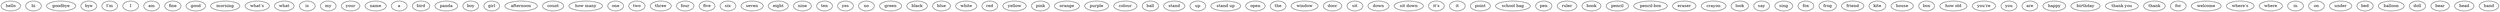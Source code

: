 #style_table
digraph G {

"hello"
"hi"
"goodbye"
"bye"
"I’m"
"I"
"am"
"fine"
"good"
"morning"
"what’s"
"what"
"is"
"my"
"your"
"name"
"a"
"bird"
"panda"
"boy"
"girl"
"afternoon"
"count"
"how many"
"one"
"two"
"three"
"four"
"five"
"six"
"seven"
"eight"
"nine"
"ten"
"yes"
"no"
"green"
"black"
"blue"
"white"
"red"
"yellow"
"pink"
"orange"
"purple"
"colour"
"ball"
"stand"
"up"
"stand up"
"open"
"the"
"window"
"door"
"sit"
"down"
"sit down"
"it’s"
"it"
"point"
"school bag"
"pen"
"ruler"
"book"
"pencil"
"pencil-box"
"eraser"
"crayon"
"look"
"say"
"sing"
"fox"
"frog"
"friend"
"kite"
"house"
"box"
"how old"
"you’re"
"you"
"are"
"happy"
"birthday"
"thank you"
"thank"
"for"
"welcome"
"where’s"
"where"
"in"
"on"
"under"
"bed"
"balloon"
"doll"
"bear"
"head"
"hand"
}